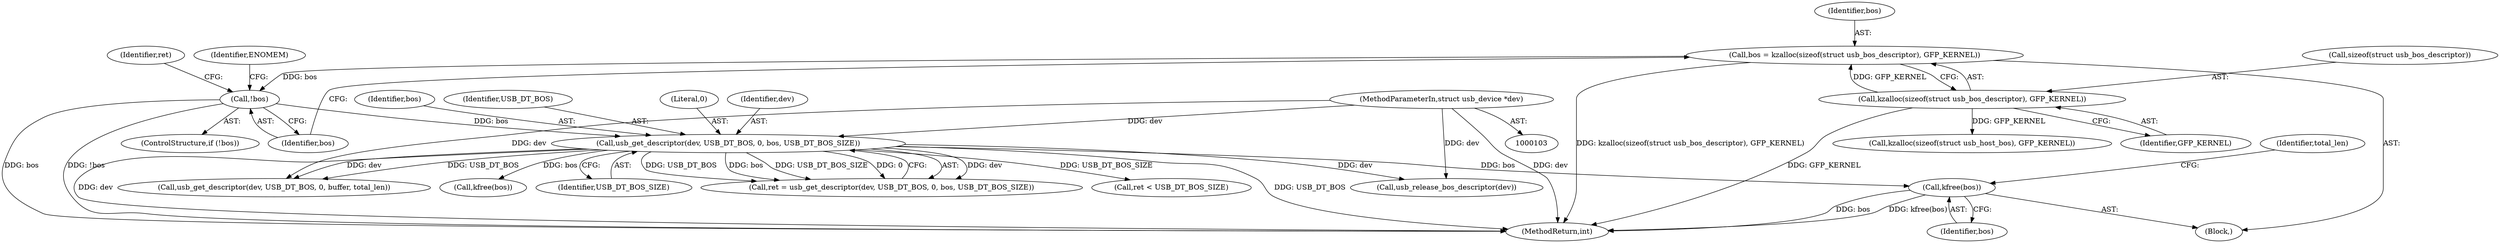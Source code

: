 digraph "0_linux_1c0edc3633b56000e18d82fc241e3995ca18a69e@pointer" {
"1000177" [label="(Call,kfree(bos))"];
"1000135" [label="(Call,usb_get_descriptor(dev, USB_DT_BOS, 0, bos, USB_DT_BOS_SIZE))"];
"1000104" [label="(MethodParameterIn,struct usb_device *dev)"];
"1000128" [label="(Call,!bos)"];
"1000121" [label="(Call,bos = kzalloc(sizeof(struct usb_bos_descriptor), GFP_KERNEL))"];
"1000123" [label="(Call,kzalloc(sizeof(struct usb_bos_descriptor), GFP_KERNEL))"];
"1000177" [label="(Call,kfree(bos))"];
"1000190" [label="(Call,kzalloc(sizeof(struct usb_host_bos), GFP_KERNEL))"];
"1000121" [label="(Call,bos = kzalloc(sizeof(struct usb_bos_descriptor), GFP_KERNEL))"];
"1000139" [label="(Identifier,bos)"];
"1000140" [label="(Identifier,USB_DT_BOS_SIZE)"];
"1000137" [label="(Identifier,USB_DT_BOS)"];
"1000127" [label="(ControlStructure,if (!bos))"];
"1000379" [label="(Call,usb_release_bos_descriptor(dev))"];
"1000157" [label="(Call,kfree(bos))"];
"1000126" [label="(Identifier,GFP_KERNEL)"];
"1000128" [label="(Call,!bos)"];
"1000129" [label="(Identifier,bos)"];
"1000132" [label="(Identifier,ENOMEM)"];
"1000181" [label="(Identifier,total_len)"];
"1000138" [label="(Literal,0)"];
"1000227" [label="(Call,usb_get_descriptor(dev, USB_DT_BOS, 0, buffer, total_len))"];
"1000123" [label="(Call,kzalloc(sizeof(struct usb_bos_descriptor), GFP_KERNEL))"];
"1000136" [label="(Identifier,dev)"];
"1000178" [label="(Identifier,bos)"];
"1000105" [label="(Block,)"];
"1000124" [label="(Call,sizeof(struct usb_bos_descriptor))"];
"1000133" [label="(Call,ret = usb_get_descriptor(dev, USB_DT_BOS, 0, bos, USB_DT_BOS_SIZE))"];
"1000142" [label="(Call,ret < USB_DT_BOS_SIZE)"];
"1000104" [label="(MethodParameterIn,struct usb_device *dev)"];
"1000383" [label="(MethodReturn,int)"];
"1000135" [label="(Call,usb_get_descriptor(dev, USB_DT_BOS, 0, bos, USB_DT_BOS_SIZE))"];
"1000122" [label="(Identifier,bos)"];
"1000134" [label="(Identifier,ret)"];
"1000177" -> "1000105"  [label="AST: "];
"1000177" -> "1000178"  [label="CFG: "];
"1000178" -> "1000177"  [label="AST: "];
"1000181" -> "1000177"  [label="CFG: "];
"1000177" -> "1000383"  [label="DDG: bos"];
"1000177" -> "1000383"  [label="DDG: kfree(bos)"];
"1000135" -> "1000177"  [label="DDG: bos"];
"1000135" -> "1000133"  [label="AST: "];
"1000135" -> "1000140"  [label="CFG: "];
"1000136" -> "1000135"  [label="AST: "];
"1000137" -> "1000135"  [label="AST: "];
"1000138" -> "1000135"  [label="AST: "];
"1000139" -> "1000135"  [label="AST: "];
"1000140" -> "1000135"  [label="AST: "];
"1000133" -> "1000135"  [label="CFG: "];
"1000135" -> "1000383"  [label="DDG: dev"];
"1000135" -> "1000383"  [label="DDG: USB_DT_BOS"];
"1000135" -> "1000133"  [label="DDG: dev"];
"1000135" -> "1000133"  [label="DDG: USB_DT_BOS"];
"1000135" -> "1000133"  [label="DDG: bos"];
"1000135" -> "1000133"  [label="DDG: USB_DT_BOS_SIZE"];
"1000135" -> "1000133"  [label="DDG: 0"];
"1000104" -> "1000135"  [label="DDG: dev"];
"1000128" -> "1000135"  [label="DDG: bos"];
"1000135" -> "1000142"  [label="DDG: USB_DT_BOS_SIZE"];
"1000135" -> "1000157"  [label="DDG: bos"];
"1000135" -> "1000227"  [label="DDG: dev"];
"1000135" -> "1000227"  [label="DDG: USB_DT_BOS"];
"1000135" -> "1000379"  [label="DDG: dev"];
"1000104" -> "1000103"  [label="AST: "];
"1000104" -> "1000383"  [label="DDG: dev"];
"1000104" -> "1000227"  [label="DDG: dev"];
"1000104" -> "1000379"  [label="DDG: dev"];
"1000128" -> "1000127"  [label="AST: "];
"1000128" -> "1000129"  [label="CFG: "];
"1000129" -> "1000128"  [label="AST: "];
"1000132" -> "1000128"  [label="CFG: "];
"1000134" -> "1000128"  [label="CFG: "];
"1000128" -> "1000383"  [label="DDG: bos"];
"1000128" -> "1000383"  [label="DDG: !bos"];
"1000121" -> "1000128"  [label="DDG: bos"];
"1000121" -> "1000105"  [label="AST: "];
"1000121" -> "1000123"  [label="CFG: "];
"1000122" -> "1000121"  [label="AST: "];
"1000123" -> "1000121"  [label="AST: "];
"1000129" -> "1000121"  [label="CFG: "];
"1000121" -> "1000383"  [label="DDG: kzalloc(sizeof(struct usb_bos_descriptor), GFP_KERNEL)"];
"1000123" -> "1000121"  [label="DDG: GFP_KERNEL"];
"1000123" -> "1000126"  [label="CFG: "];
"1000124" -> "1000123"  [label="AST: "];
"1000126" -> "1000123"  [label="AST: "];
"1000123" -> "1000383"  [label="DDG: GFP_KERNEL"];
"1000123" -> "1000190"  [label="DDG: GFP_KERNEL"];
}
